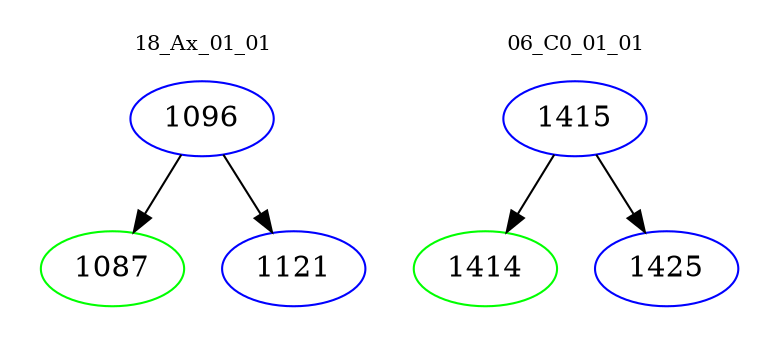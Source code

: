 digraph{
subgraph cluster_0 {
color = white
label = "18_Ax_01_01";
fontsize=10;
T0_1096 [label="1096", color="blue"]
T0_1096 -> T0_1087 [color="black"]
T0_1087 [label="1087", color="green"]
T0_1096 -> T0_1121 [color="black"]
T0_1121 [label="1121", color="blue"]
}
subgraph cluster_1 {
color = white
label = "06_C0_01_01";
fontsize=10;
T1_1415 [label="1415", color="blue"]
T1_1415 -> T1_1414 [color="black"]
T1_1414 [label="1414", color="green"]
T1_1415 -> T1_1425 [color="black"]
T1_1425 [label="1425", color="blue"]
}
}
